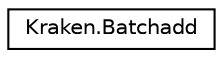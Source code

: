 digraph "Graphical Class Hierarchy"
{
 // LATEX_PDF_SIZE
  edge [fontname="Helvetica",fontsize="10",labelfontname="Helvetica",labelfontsize="10"];
  node [fontname="Helvetica",fontsize="10",shape=record];
  rankdir="LR";
  Node0 [label="Kraken.Batchadd",height=0.2,width=0.4,color="black", fillcolor="white", style="filled",URL="$class_kraken_1_1_batchadd.html",tooltip=" "];
}
